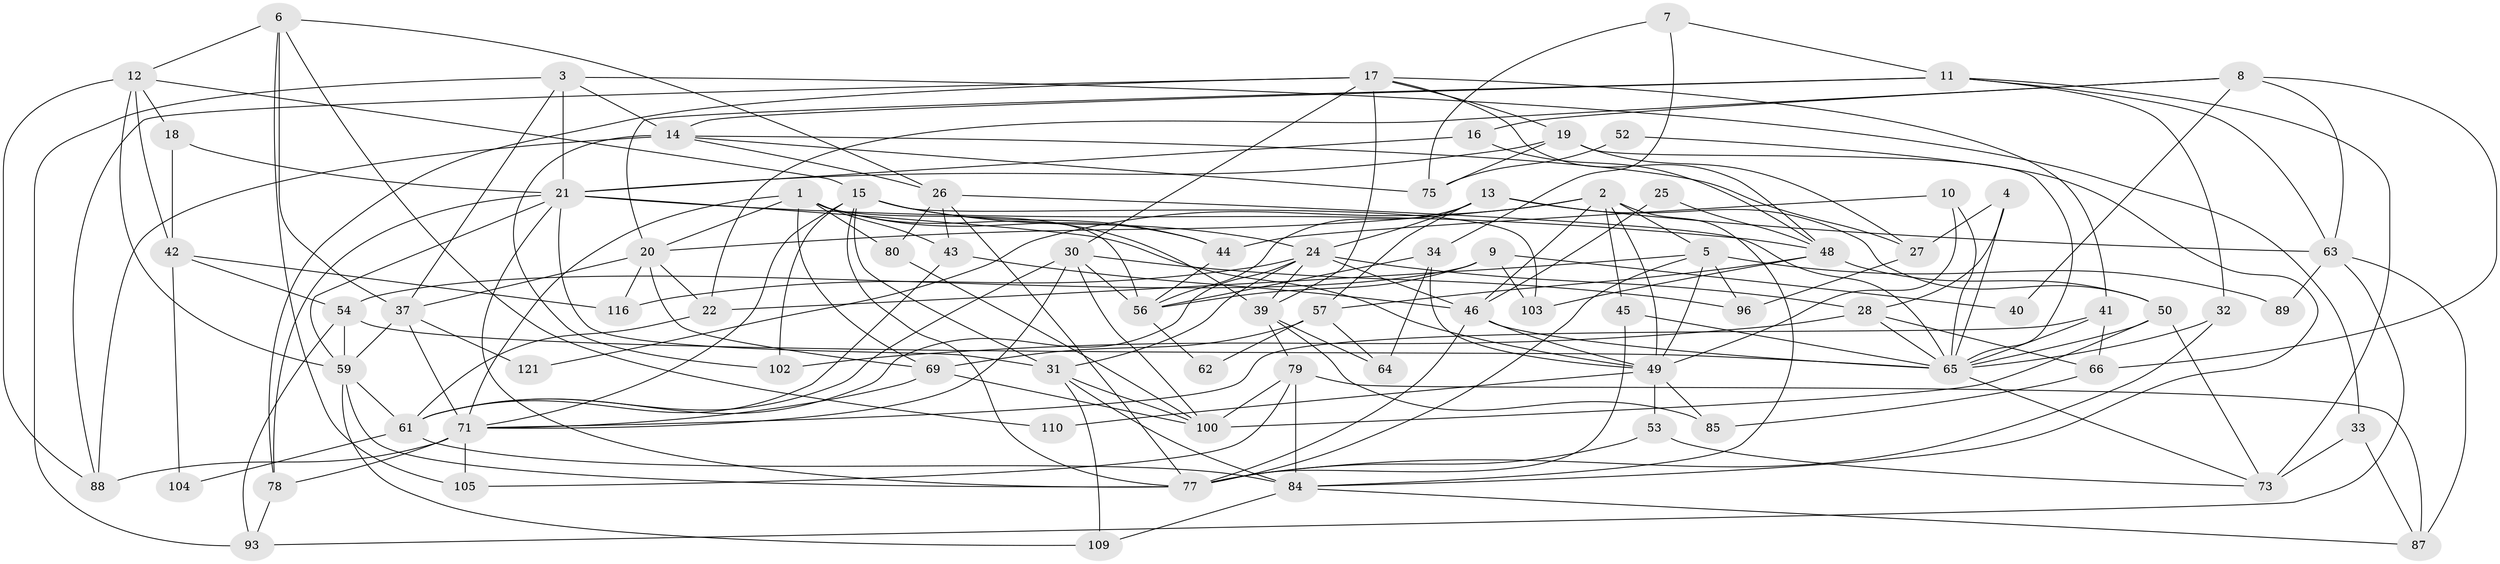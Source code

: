 // original degree distribution, {4: 0.21487603305785125, 5: 0.19834710743801653, 3: 0.3305785123966942, 6: 0.09917355371900827, 10: 0.008264462809917356, 2: 0.11570247933884298, 7: 0.024793388429752067, 9: 0.008264462809917356}
// Generated by graph-tools (version 1.1) at 2025/42/03/06/25 10:42:01]
// undirected, 80 vertices, 195 edges
graph export_dot {
graph [start="1"]
  node [color=gray90,style=filled];
  1 [super="+29"];
  2 [super="+97"];
  3;
  4;
  5 [super="+83"];
  6;
  7;
  8 [super="+107"];
  9;
  10;
  11 [super="+35"];
  12;
  13 [super="+58"];
  14 [super="+115"];
  15 [super="+90"];
  16;
  17 [super="+23"];
  18;
  19;
  20 [super="+94"];
  21 [super="+67"];
  22 [super="+51"];
  24 [super="+113"];
  25;
  26 [super="+76"];
  27 [super="+68"];
  28 [super="+36"];
  30 [super="+98"];
  31 [super="+38"];
  32;
  33 [super="+70"];
  34;
  37 [super="+55"];
  39 [super="+111"];
  40;
  41 [super="+119"];
  42 [super="+47"];
  43;
  44;
  45;
  46 [super="+92"];
  48 [super="+72"];
  49 [super="+60"];
  50;
  52;
  53;
  54 [super="+86"];
  56 [super="+95"];
  57 [super="+82"];
  59 [super="+118"];
  61 [super="+120"];
  62;
  63;
  64;
  65 [super="+81"];
  66;
  69;
  71 [super="+74"];
  73 [super="+99"];
  75 [super="+112"];
  77 [super="+91"];
  78 [super="+114"];
  79 [super="+117"];
  80;
  84 [super="+101"];
  85;
  87;
  88;
  89;
  93 [super="+108"];
  96;
  100 [super="+106"];
  102;
  103;
  104;
  105;
  109;
  110;
  116;
  121;
  1 -- 80;
  1 -- 71;
  1 -- 20;
  1 -- 69;
  1 -- 56;
  1 -- 43;
  1 -- 44;
  1 -- 39;
  2 -- 84;
  2 -- 121;
  2 -- 49;
  2 -- 20;
  2 -- 45;
  2 -- 46;
  2 -- 5;
  3 -- 21;
  3 -- 14;
  3 -- 37;
  3 -- 93;
  3 -- 33;
  4 -- 28;
  4 -- 65;
  4 -- 27;
  5 -- 49;
  5 -- 22;
  5 -- 89;
  5 -- 96;
  5 -- 77;
  6 -- 12;
  6 -- 26;
  6 -- 105;
  6 -- 110;
  6 -- 37;
  7 -- 34;
  7 -- 75;
  7 -- 11;
  8 -- 16;
  8 -- 40;
  8 -- 63;
  8 -- 66;
  8 -- 22;
  9 -- 56;
  9 -- 103;
  9 -- 40;
  9 -- 54;
  10 -- 65;
  10 -- 44;
  10 -- 49;
  11 -- 63;
  11 -- 32;
  11 -- 14;
  11 -- 20;
  11 -- 73;
  12 -- 88;
  12 -- 18;
  12 -- 42;
  12 -- 59;
  12 -- 15;
  13 -- 63;
  13 -- 56;
  13 -- 50;
  13 -- 57;
  13 -- 24;
  14 -- 102;
  14 -- 75;
  14 -- 88;
  14 -- 27;
  14 -- 26;
  15 -- 44;
  15 -- 24;
  15 -- 102;
  15 -- 103;
  15 -- 77;
  15 -- 31;
  15 -- 71;
  16 -- 21;
  16 -- 48;
  17 -- 30;
  17 -- 88;
  17 -- 78;
  17 -- 48;
  17 -- 19;
  17 -- 39;
  17 -- 41 [weight=2];
  18 -- 21;
  18 -- 42;
  19 -- 65;
  19 -- 21;
  19 -- 75;
  19 -- 27;
  20 -- 37;
  20 -- 69;
  20 -- 22;
  20 -- 116;
  21 -- 48;
  21 -- 59;
  21 -- 77 [weight=2];
  21 -- 78;
  21 -- 49;
  21 -- 31;
  22 -- 61;
  24 -- 61;
  24 -- 116;
  24 -- 28;
  24 -- 46;
  24 -- 31;
  24 -- 39;
  25 -- 46;
  25 -- 48;
  26 -- 80;
  26 -- 65;
  26 -- 43;
  26 -- 77;
  27 -- 96;
  28 -- 102;
  28 -- 65;
  28 -- 66;
  30 -- 56;
  30 -- 71;
  30 -- 96;
  30 -- 100;
  30 -- 61 [weight=2];
  31 -- 84;
  31 -- 109;
  31 -- 100;
  32 -- 77;
  32 -- 65;
  33 -- 87;
  33 -- 73;
  34 -- 64;
  34 -- 56;
  34 -- 49;
  37 -- 71;
  37 -- 59;
  37 -- 121;
  39 -- 79;
  39 -- 64;
  39 -- 85;
  41 -- 71;
  41 -- 65;
  41 -- 66;
  42 -- 116;
  42 -- 54;
  42 -- 104;
  43 -- 46;
  43 -- 61;
  44 -- 56;
  45 -- 65;
  45 -- 77;
  46 -- 65;
  46 -- 49;
  46 -- 77;
  48 -- 103;
  48 -- 57;
  48 -- 50;
  49 -- 85;
  49 -- 110;
  49 -- 53;
  50 -- 65;
  50 -- 73;
  50 -- 100;
  52 -- 75;
  52 -- 84;
  53 -- 73;
  53 -- 77;
  54 -- 59;
  54 -- 65;
  54 -- 93;
  56 -- 62;
  57 -- 62 [weight=2];
  57 -- 64;
  57 -- 69;
  59 -- 109;
  59 -- 77;
  59 -- 61;
  61 -- 84;
  61 -- 104;
  63 -- 87;
  63 -- 89;
  63 -- 93;
  65 -- 73;
  66 -- 85;
  69 -- 71 [weight=2];
  69 -- 100;
  71 -- 88;
  71 -- 105;
  71 -- 78;
  78 -- 93;
  79 -- 84;
  79 -- 87;
  79 -- 105;
  79 -- 100;
  80 -- 100;
  84 -- 87;
  84 -- 109;
}
